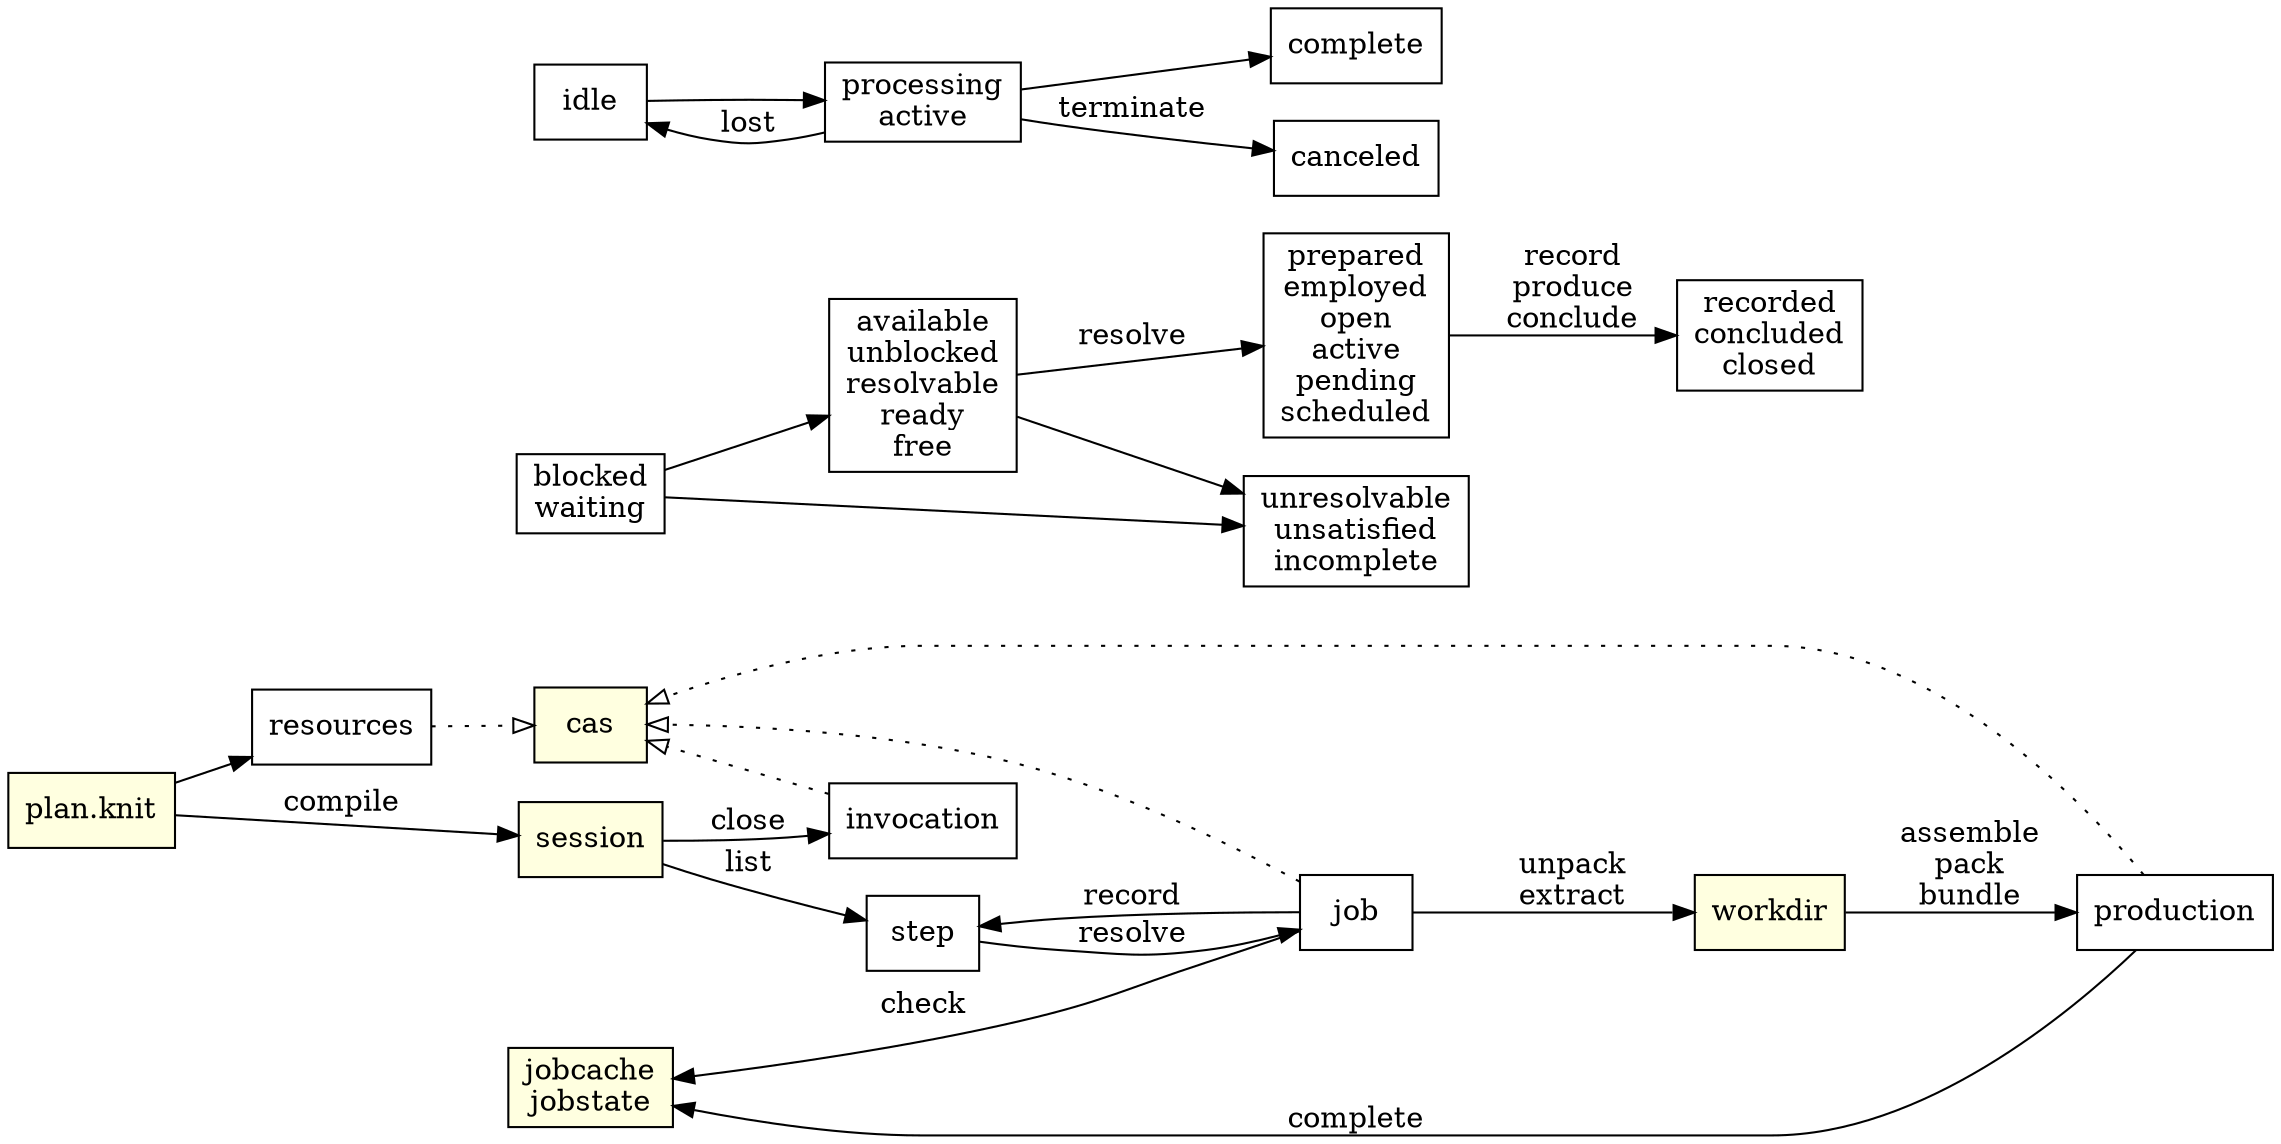 digraph {
    rankdir=LR;
    node [shape=box];

    {
        node [style=filled,fillcolor=lightyellow];

        // session canonicalization to detect duplicate flows?
        "plan.knit";
        {
            rank=same;
            // .knit/sessions/xxxx
            session;
            // .knit/cas/xx/yyyy
            cas;
            // .knit/jobcache/xx/yyyy
            // TODO this seems more appropriate on the workdir
            // .knit/jobcache/xx/yyyy.pending
            jobcache [label="jobcache\njobstate"];
        }
        // .knit/workdirs/xx/yyyy
        workdir;
    }

    "plan.knit" -> session [label=compile];
    "plan.knit" -> resources;
    step -> job [label=resolve];
    job -> jobcache [label=check];
    job -> step [label=record];
    session -> step [label=list];
    session -> invocation [label=close];

    // dispatch
    job -> workdir [label="unpack\nextract"];
    workdir -> production [label="assemble\npack\nbundle"];
    production -> jobcache [label=complete];

    {
        edge [style=dotted,arrowhead=empty];
        resources -> cas;
        job -> cas;
        production -> cas;
        invocation -> cas;
    }

    // step states
    blocked [label="blocked\nwaiting"];
    available [label="available\nunblocked\nresolvable\nready\nfree"];
    prepared [label="prepared\nemployed\nopen\nactive\npending\nscheduled"];
    blocked -> available;
    available -> prepared [label=resolve];
    prepared -> "recorded\nconcluded\nclosed" [label="record\nproduce\nconclude"];
    { blocked available } -> "unresolvable\nunsatisfied\nincomplete";

    // job states
    processing [label="processing\nactive"];
    idle -> processing -> complete;
    processing -> canceled [label=terminate];
    processing -> idle [label=lost];

    { rank=same; blocked; idle; cas; }
}
